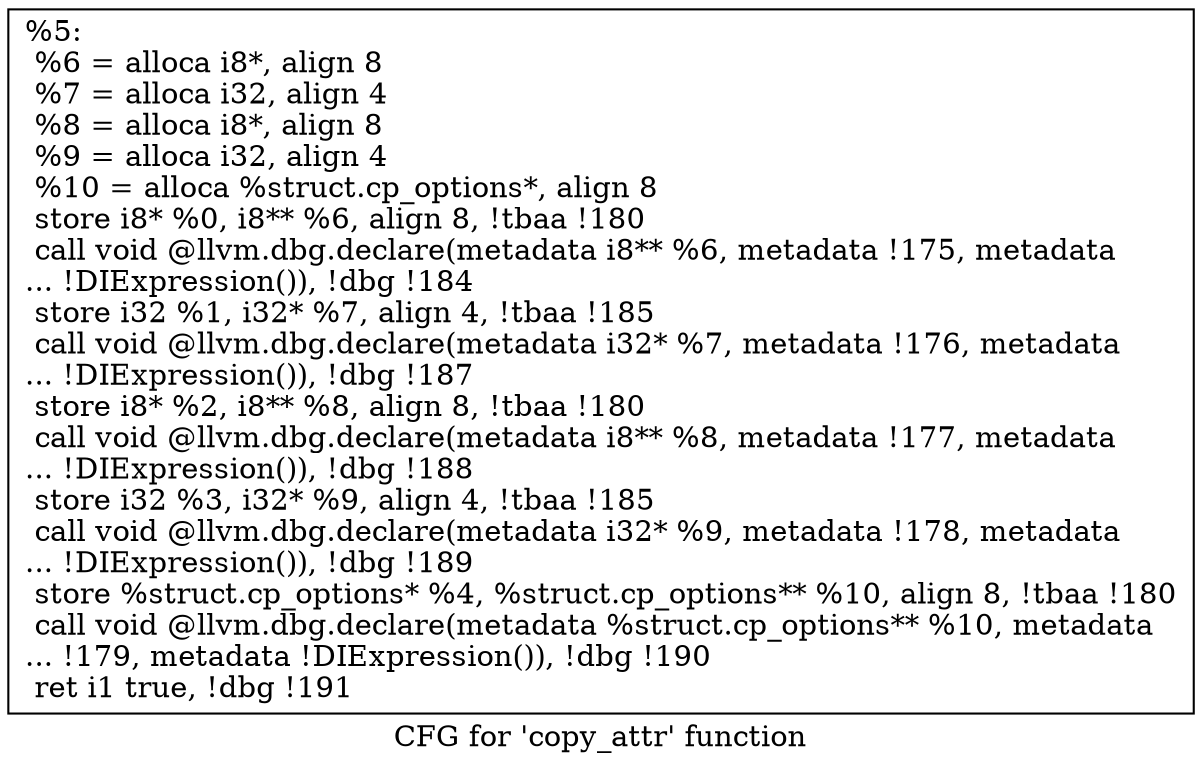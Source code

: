 digraph "CFG for 'copy_attr' function" {
	label="CFG for 'copy_attr' function";

	Node0x25eebb0 [shape=record,label="{%5:\l  %6 = alloca i8*, align 8\l  %7 = alloca i32, align 4\l  %8 = alloca i8*, align 8\l  %9 = alloca i32, align 4\l  %10 = alloca %struct.cp_options*, align 8\l  store i8* %0, i8** %6, align 8, !tbaa !180\l  call void @llvm.dbg.declare(metadata i8** %6, metadata !175, metadata\l... !DIExpression()), !dbg !184\l  store i32 %1, i32* %7, align 4, !tbaa !185\l  call void @llvm.dbg.declare(metadata i32* %7, metadata !176, metadata\l... !DIExpression()), !dbg !187\l  store i8* %2, i8** %8, align 8, !tbaa !180\l  call void @llvm.dbg.declare(metadata i8** %8, metadata !177, metadata\l... !DIExpression()), !dbg !188\l  store i32 %3, i32* %9, align 4, !tbaa !185\l  call void @llvm.dbg.declare(metadata i32* %9, metadata !178, metadata\l... !DIExpression()), !dbg !189\l  store %struct.cp_options* %4, %struct.cp_options** %10, align 8, !tbaa !180\l  call void @llvm.dbg.declare(metadata %struct.cp_options** %10, metadata\l... !179, metadata !DIExpression()), !dbg !190\l  ret i1 true, !dbg !191\l}"];
}
